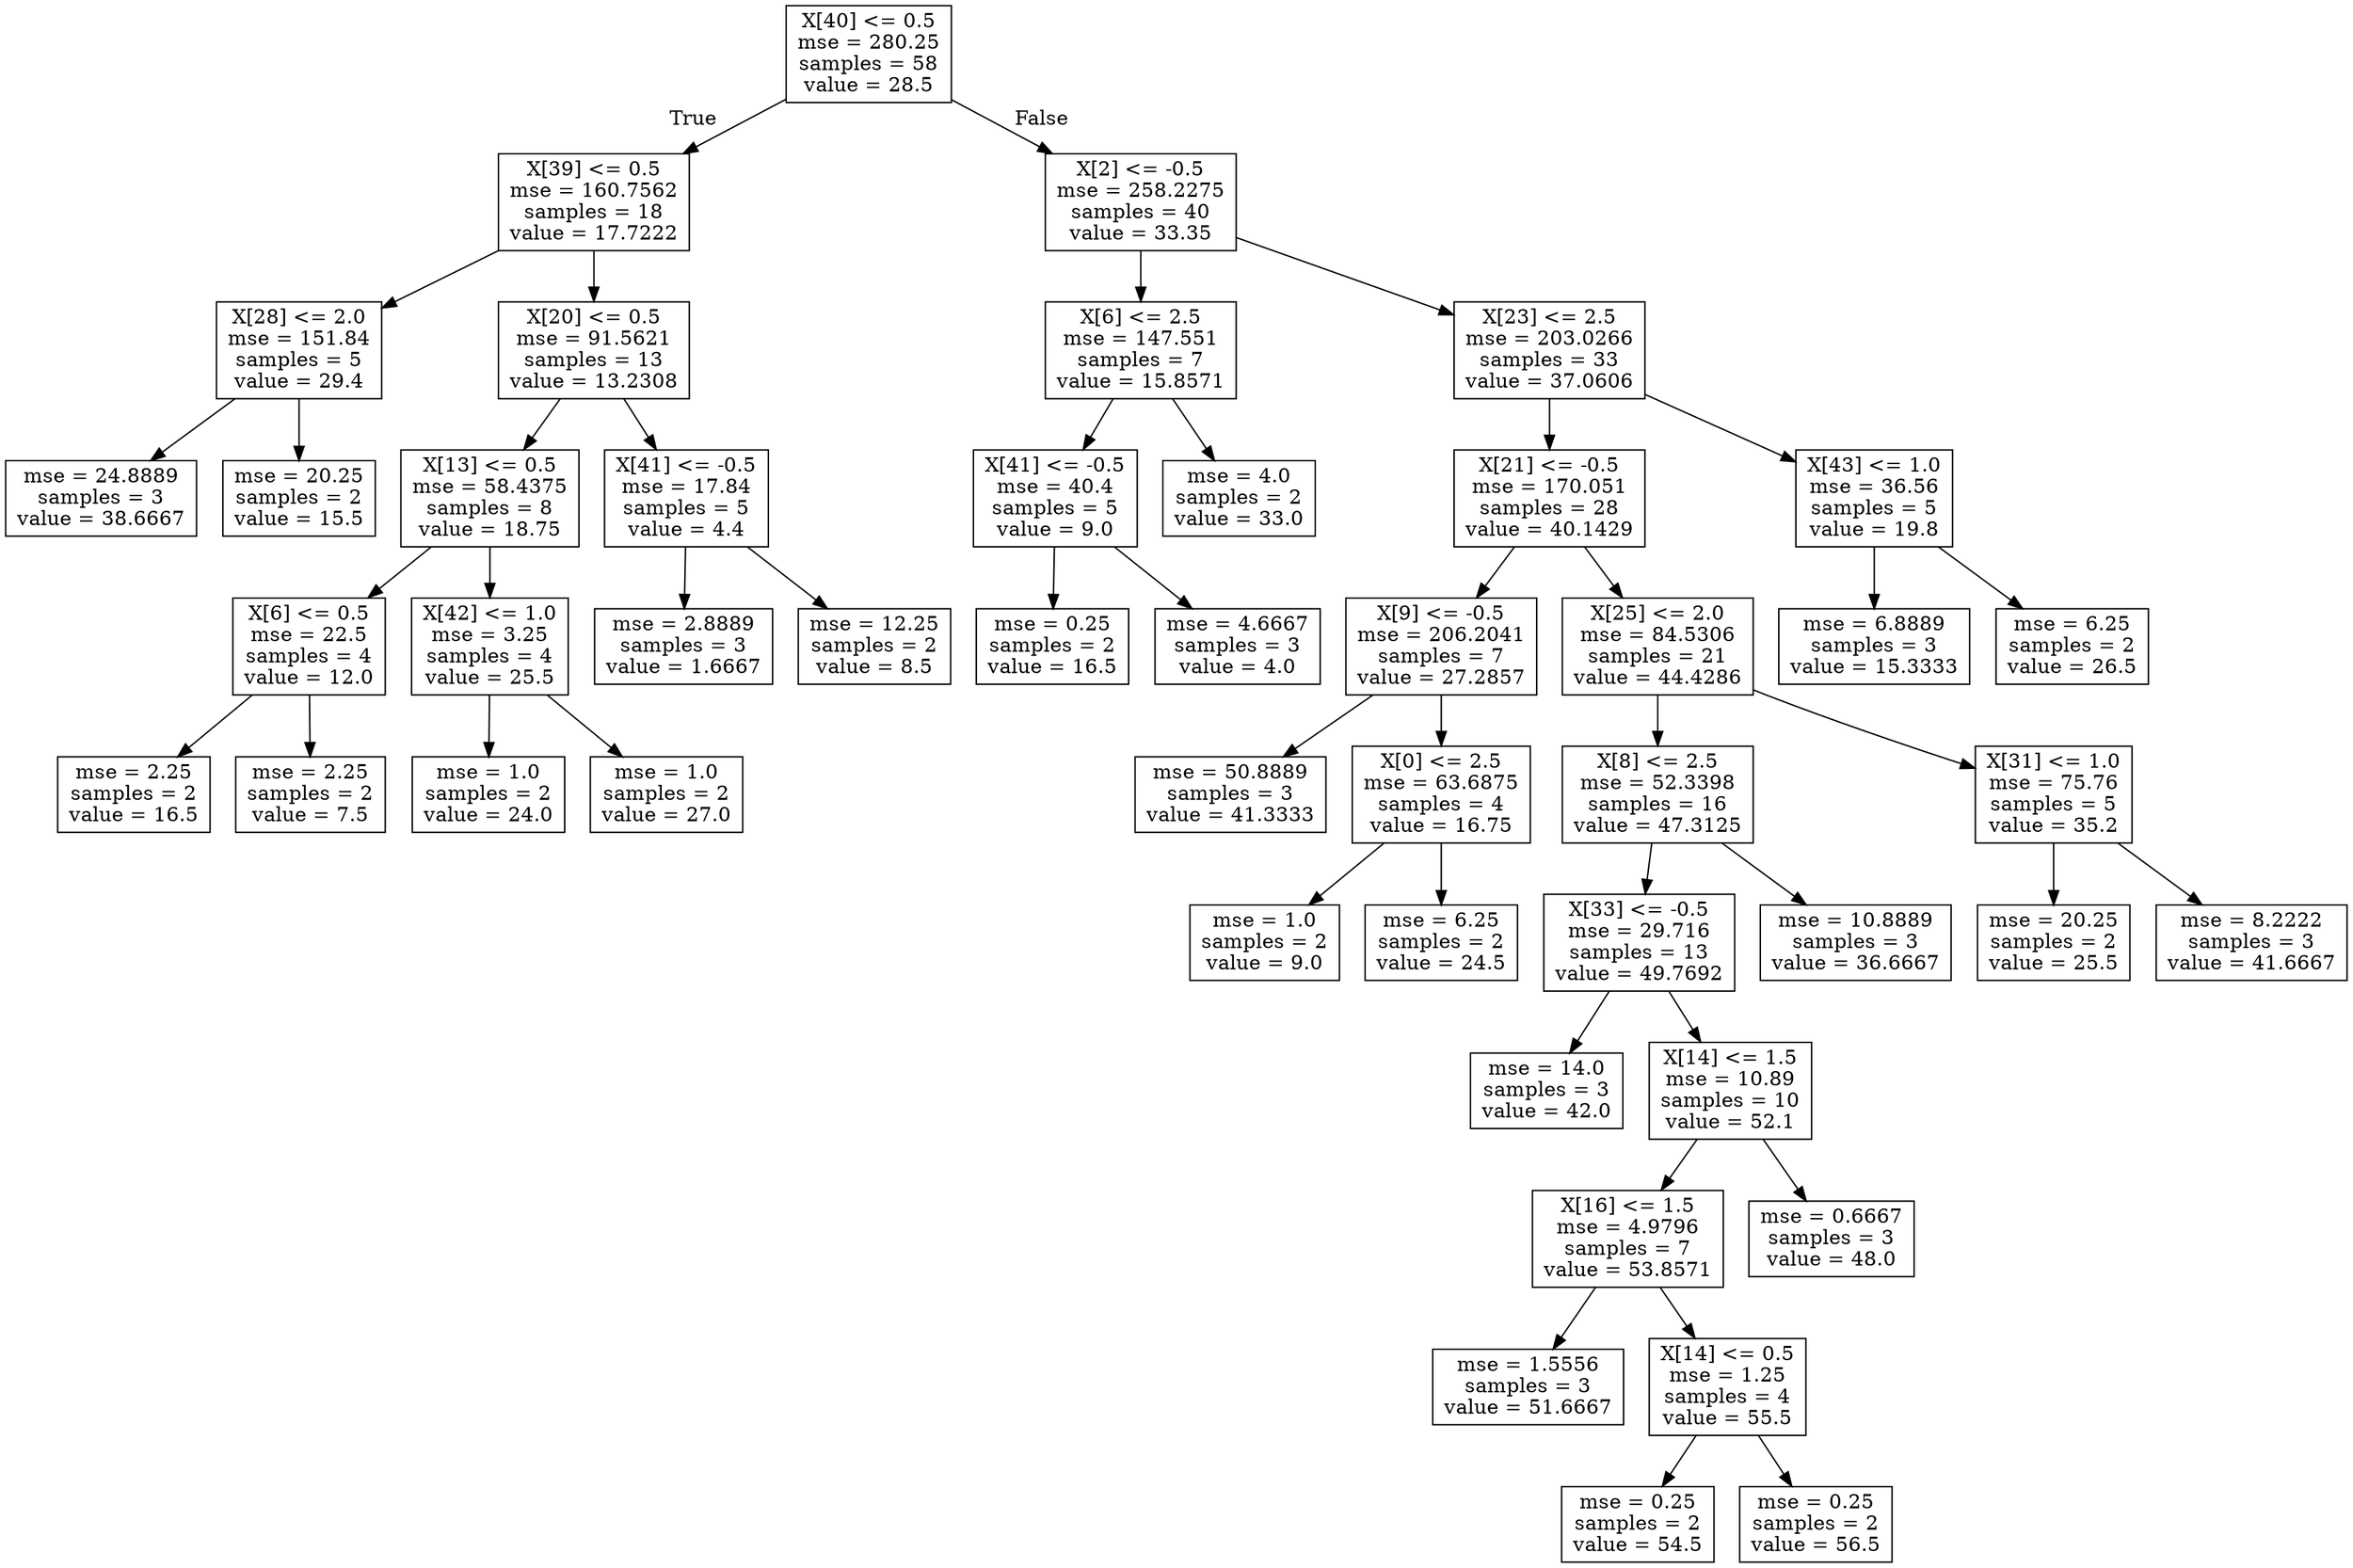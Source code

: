 digraph Tree {
node [shape=box] ;
0 [label="X[40] <= 0.5\nmse = 280.25\nsamples = 58\nvalue = 28.5"] ;
1 [label="X[39] <= 0.5\nmse = 160.7562\nsamples = 18\nvalue = 17.7222"] ;
0 -> 1 [labeldistance=2.5, labelangle=45, headlabel="True"] ;
2 [label="X[28] <= 2.0\nmse = 151.84\nsamples = 5\nvalue = 29.4"] ;
1 -> 2 ;
3 [label="mse = 24.8889\nsamples = 3\nvalue = 38.6667"] ;
2 -> 3 ;
4 [label="mse = 20.25\nsamples = 2\nvalue = 15.5"] ;
2 -> 4 ;
5 [label="X[20] <= 0.5\nmse = 91.5621\nsamples = 13\nvalue = 13.2308"] ;
1 -> 5 ;
6 [label="X[13] <= 0.5\nmse = 58.4375\nsamples = 8\nvalue = 18.75"] ;
5 -> 6 ;
7 [label="X[6] <= 0.5\nmse = 22.5\nsamples = 4\nvalue = 12.0"] ;
6 -> 7 ;
8 [label="mse = 2.25\nsamples = 2\nvalue = 16.5"] ;
7 -> 8 ;
9 [label="mse = 2.25\nsamples = 2\nvalue = 7.5"] ;
7 -> 9 ;
10 [label="X[42] <= 1.0\nmse = 3.25\nsamples = 4\nvalue = 25.5"] ;
6 -> 10 ;
11 [label="mse = 1.0\nsamples = 2\nvalue = 24.0"] ;
10 -> 11 ;
12 [label="mse = 1.0\nsamples = 2\nvalue = 27.0"] ;
10 -> 12 ;
13 [label="X[41] <= -0.5\nmse = 17.84\nsamples = 5\nvalue = 4.4"] ;
5 -> 13 ;
14 [label="mse = 2.8889\nsamples = 3\nvalue = 1.6667"] ;
13 -> 14 ;
15 [label="mse = 12.25\nsamples = 2\nvalue = 8.5"] ;
13 -> 15 ;
16 [label="X[2] <= -0.5\nmse = 258.2275\nsamples = 40\nvalue = 33.35"] ;
0 -> 16 [labeldistance=2.5, labelangle=-45, headlabel="False"] ;
17 [label="X[6] <= 2.5\nmse = 147.551\nsamples = 7\nvalue = 15.8571"] ;
16 -> 17 ;
18 [label="X[41] <= -0.5\nmse = 40.4\nsamples = 5\nvalue = 9.0"] ;
17 -> 18 ;
19 [label="mse = 0.25\nsamples = 2\nvalue = 16.5"] ;
18 -> 19 ;
20 [label="mse = 4.6667\nsamples = 3\nvalue = 4.0"] ;
18 -> 20 ;
21 [label="mse = 4.0\nsamples = 2\nvalue = 33.0"] ;
17 -> 21 ;
22 [label="X[23] <= 2.5\nmse = 203.0266\nsamples = 33\nvalue = 37.0606"] ;
16 -> 22 ;
23 [label="X[21] <= -0.5\nmse = 170.051\nsamples = 28\nvalue = 40.1429"] ;
22 -> 23 ;
24 [label="X[9] <= -0.5\nmse = 206.2041\nsamples = 7\nvalue = 27.2857"] ;
23 -> 24 ;
25 [label="mse = 50.8889\nsamples = 3\nvalue = 41.3333"] ;
24 -> 25 ;
26 [label="X[0] <= 2.5\nmse = 63.6875\nsamples = 4\nvalue = 16.75"] ;
24 -> 26 ;
27 [label="mse = 1.0\nsamples = 2\nvalue = 9.0"] ;
26 -> 27 ;
28 [label="mse = 6.25\nsamples = 2\nvalue = 24.5"] ;
26 -> 28 ;
29 [label="X[25] <= 2.0\nmse = 84.5306\nsamples = 21\nvalue = 44.4286"] ;
23 -> 29 ;
30 [label="X[8] <= 2.5\nmse = 52.3398\nsamples = 16\nvalue = 47.3125"] ;
29 -> 30 ;
31 [label="X[33] <= -0.5\nmse = 29.716\nsamples = 13\nvalue = 49.7692"] ;
30 -> 31 ;
32 [label="mse = 14.0\nsamples = 3\nvalue = 42.0"] ;
31 -> 32 ;
33 [label="X[14] <= 1.5\nmse = 10.89\nsamples = 10\nvalue = 52.1"] ;
31 -> 33 ;
34 [label="X[16] <= 1.5\nmse = 4.9796\nsamples = 7\nvalue = 53.8571"] ;
33 -> 34 ;
35 [label="mse = 1.5556\nsamples = 3\nvalue = 51.6667"] ;
34 -> 35 ;
36 [label="X[14] <= 0.5\nmse = 1.25\nsamples = 4\nvalue = 55.5"] ;
34 -> 36 ;
37 [label="mse = 0.25\nsamples = 2\nvalue = 54.5"] ;
36 -> 37 ;
38 [label="mse = 0.25\nsamples = 2\nvalue = 56.5"] ;
36 -> 38 ;
39 [label="mse = 0.6667\nsamples = 3\nvalue = 48.0"] ;
33 -> 39 ;
40 [label="mse = 10.8889\nsamples = 3\nvalue = 36.6667"] ;
30 -> 40 ;
41 [label="X[31] <= 1.0\nmse = 75.76\nsamples = 5\nvalue = 35.2"] ;
29 -> 41 ;
42 [label="mse = 20.25\nsamples = 2\nvalue = 25.5"] ;
41 -> 42 ;
43 [label="mse = 8.2222\nsamples = 3\nvalue = 41.6667"] ;
41 -> 43 ;
44 [label="X[43] <= 1.0\nmse = 36.56\nsamples = 5\nvalue = 19.8"] ;
22 -> 44 ;
45 [label="mse = 6.8889\nsamples = 3\nvalue = 15.3333"] ;
44 -> 45 ;
46 [label="mse = 6.25\nsamples = 2\nvalue = 26.5"] ;
44 -> 46 ;
}